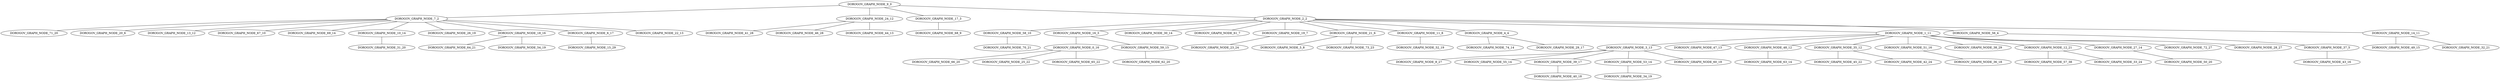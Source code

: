 graph DOROGOV_GRAPH_DIJKSTRA{
DOROGOV_GRAPH_NODE_9_0 -- DOROGOV_GRAPH_NODE_7_2 [weight=14];
DOROGOV_GRAPH_NODE_9_0 -- DOROGOV_GRAPH_NODE_24_12 [weight=9];
DOROGOV_GRAPH_NODE_9_0 -- DOROGOV_GRAPH_NODE_17_3 [weight=10];
DOROGOV_GRAPH_NODE_9_0 -- DOROGOV_GRAPH_NODE_2_2 [weight=8];
DOROGOV_GRAPH_NODE_2_2 -- DOROGOV_GRAPH_NODE_58_10 [weight=4];
DOROGOV_GRAPH_NODE_2_2 -- DOROGOV_GRAPH_NODE_16_3 [weight=6];
DOROGOV_GRAPH_NODE_2_2 -- DOROGOV_GRAPH_NODE_30_14 [weight=19];
DOROGOV_GRAPH_NODE_2_2 -- DOROGOV_GRAPH_NODE_61_7 [weight=11];
DOROGOV_GRAPH_NODE_2_2 -- DOROGOV_GRAPH_NODE_19_7 [weight=13];
DOROGOV_GRAPH_NODE_2_2 -- DOROGOV_GRAPH_NODE_21_6 [weight=7];
DOROGOV_GRAPH_NODE_2_2 -- DOROGOV_GRAPH_NODE_11_8 [weight=3];
DOROGOV_GRAPH_NODE_2_2 -- DOROGOV_GRAPH_NODE_4_4 [weight=18];
DOROGOV_GRAPH_NODE_2_2 -- DOROGOV_GRAPH_NODE_1_11 [weight=3];
DOROGOV_GRAPH_NODE_2_2 -- DOROGOV_GRAPH_NODE_56_4 [weight=18];
DOROGOV_GRAPH_NODE_2_2 -- DOROGOV_GRAPH_NODE_14_11 [weight=11];
DOROGOV_GRAPH_NODE_7_2 -- DOROGOV_GRAPH_NODE_71_20 [weight=14];
DOROGOV_GRAPH_NODE_7_2 -- DOROGOV_GRAPH_NODE_20_6 [weight=7];
DOROGOV_GRAPH_NODE_7_2 -- DOROGOV_GRAPH_NODE_13_12 [weight=1];
DOROGOV_GRAPH_NODE_7_2 -- DOROGOV_GRAPH_NODE_67_10 [weight=14];
DOROGOV_GRAPH_NODE_7_2 -- DOROGOV_GRAPH_NODE_69_14 [weight=9];
DOROGOV_GRAPH_NODE_7_2 -- DOROGOV_GRAPH_NODE_10_14 [weight=11];
DOROGOV_GRAPH_NODE_7_2 -- DOROGOV_GRAPH_NODE_26_19 [weight=12];
DOROGOV_GRAPH_NODE_7_2 -- DOROGOV_GRAPH_NODE_18_16 [weight=4];
DOROGOV_GRAPH_NODE_7_2 -- DOROGOV_GRAPH_NODE_6_17 [weight=16];
DOROGOV_GRAPH_NODE_7_2 -- DOROGOV_GRAPH_NODE_22_13 [weight=10];
DOROGOV_GRAPH_NODE_16_3 -- DOROGOV_GRAPH_NODE_0_16 [weight=19];
DOROGOV_GRAPH_NODE_16_3 -- DOROGOV_GRAPH_NODE_59_15 [weight=1];
DOROGOV_GRAPH_NODE_17_3 -- DOROGOV_GRAPH_NODE_68_9 [weight=14];
DOROGOV_GRAPH_NODE_4_4 -- DOROGOV_GRAPH_NODE_74_14 [weight=4];
DOROGOV_GRAPH_NODE_4_4 -- DOROGOV_GRAPH_NODE_29_17 [weight=7];
DOROGOV_GRAPH_NODE_56_4 -- DOROGOV_GRAPH_NODE_37_5 [weight=16];
DOROGOV_GRAPH_NODE_37_5 -- DOROGOV_GRAPH_NODE_43_16 [weight=6];
DOROGOV_GRAPH_NODE_21_6 -- DOROGOV_GRAPH_NODE_5_8 [weight=14];
DOROGOV_GRAPH_NODE_21_6 -- DOROGOV_GRAPH_NODE_73_23 [weight=10];
DOROGOV_GRAPH_NODE_19_7 -- DOROGOV_GRAPH_NODE_23_24 [weight=1];
DOROGOV_GRAPH_NODE_11_8 -- DOROGOV_GRAPH_NODE_52_19 [weight=18];
DOROGOV_GRAPH_NODE_58_10 -- DOROGOV_GRAPH_NODE_70_21 [weight=1];
DOROGOV_GRAPH_NODE_1_11 -- DOROGOV_GRAPH_NODE_3_13 [weight=12];
DOROGOV_GRAPH_NODE_1_11 -- DOROGOV_GRAPH_NODE_47_13 [weight=11];
DOROGOV_GRAPH_NODE_1_11 -- DOROGOV_GRAPH_NODE_48_12 [weight=13];
DOROGOV_GRAPH_NODE_1_11 -- DOROGOV_GRAPH_NODE_35_12 [weight=17];
DOROGOV_GRAPH_NODE_1_11 -- DOROGOV_GRAPH_NODE_51_16 [weight=4];
DOROGOV_GRAPH_NODE_1_11 -- DOROGOV_GRAPH_NODE_38_29 [weight=4];
DOROGOV_GRAPH_NODE_1_11 -- DOROGOV_GRAPH_NODE_12_21 [weight=13];
DOROGOV_GRAPH_NODE_1_11 -- DOROGOV_GRAPH_NODE_27_14 [weight=14];
DOROGOV_GRAPH_NODE_1_11 -- DOROGOV_GRAPH_NODE_72_27 [weight=17];
DOROGOV_GRAPH_NODE_1_11 -- DOROGOV_GRAPH_NODE_28_27 [weight=9];
DOROGOV_GRAPH_NODE_14_11 -- DOROGOV_GRAPH_NODE_49_15 [weight=12];
DOROGOV_GRAPH_NODE_14_11 -- DOROGOV_GRAPH_NODE_32_21 [weight=3];
DOROGOV_GRAPH_NODE_24_12 -- DOROGOV_GRAPH_NODE_41_28 [weight=7];
DOROGOV_GRAPH_NODE_24_12 -- DOROGOV_GRAPH_NODE_46_28 [weight=9];
DOROGOV_GRAPH_NODE_24_12 -- DOROGOV_GRAPH_NODE_44_13 [weight=14];
DOROGOV_GRAPH_NODE_35_12 -- DOROGOV_GRAPH_NODE_45_22 [weight=14];
DOROGOV_GRAPH_NODE_35_12 -- DOROGOV_GRAPH_NODE_42_24 [weight=3];
DOROGOV_GRAPH_NODE_48_12 -- DOROGOV_GRAPH_NODE_63_14 [weight=12];
DOROGOV_GRAPH_NODE_3_13 -- DOROGOV_GRAPH_NODE_8_27 [weight=10];
DOROGOV_GRAPH_NODE_3_13 -- DOROGOV_GRAPH_NODE_55_14 [weight=11];
DOROGOV_GRAPH_NODE_3_13 -- DOROGOV_GRAPH_NODE_39_17 [weight=16];
DOROGOV_GRAPH_NODE_3_13 -- DOROGOV_GRAPH_NODE_53_14 [weight=3];
DOROGOV_GRAPH_NODE_3_13 -- DOROGOV_GRAPH_NODE_60_19 [weight=16];
DOROGOV_GRAPH_NODE_10_14 -- DOROGOV_GRAPH_NODE_31_20 [weight=17];
DOROGOV_GRAPH_NODE_27_14 -- DOROGOV_GRAPH_NODE_50_20 [weight=7];
DOROGOV_GRAPH_NODE_53_14 -- DOROGOV_GRAPH_NODE_34_19 [weight=4];
DOROGOV_GRAPH_NODE_59_15 -- DOROGOV_GRAPH_NODE_62_20 [weight=8];
DOROGOV_GRAPH_NODE_0_16 -- DOROGOV_GRAPH_NODE_66_20 [weight=6];
DOROGOV_GRAPH_NODE_0_16 -- DOROGOV_GRAPH_NODE_25_22 [weight=5];
DOROGOV_GRAPH_NODE_0_16 -- DOROGOV_GRAPH_NODE_65_22 [weight=14];
DOROGOV_GRAPH_NODE_18_16 -- DOROGOV_GRAPH_NODE_64_21 [weight=8];
DOROGOV_GRAPH_NODE_18_16 -- DOROGOV_GRAPH_NODE_54_19 [weight=8];
DOROGOV_GRAPH_NODE_51_16 -- DOROGOV_GRAPH_NODE_36_18 [weight=12];
DOROGOV_GRAPH_NODE_39_17 -- DOROGOV_GRAPH_NODE_40_18 [weight=8];
DOROGOV_GRAPH_NODE_6_17 -- DOROGOV_GRAPH_NODE_15_29 [weight=3];
DOROGOV_GRAPH_NODE_12_21 -- DOROGOV_GRAPH_NODE_57_38 [weight=15];
DOROGOV_GRAPH_NODE_12_21 -- DOROGOV_GRAPH_NODE_33_24 [weight=5];
}

